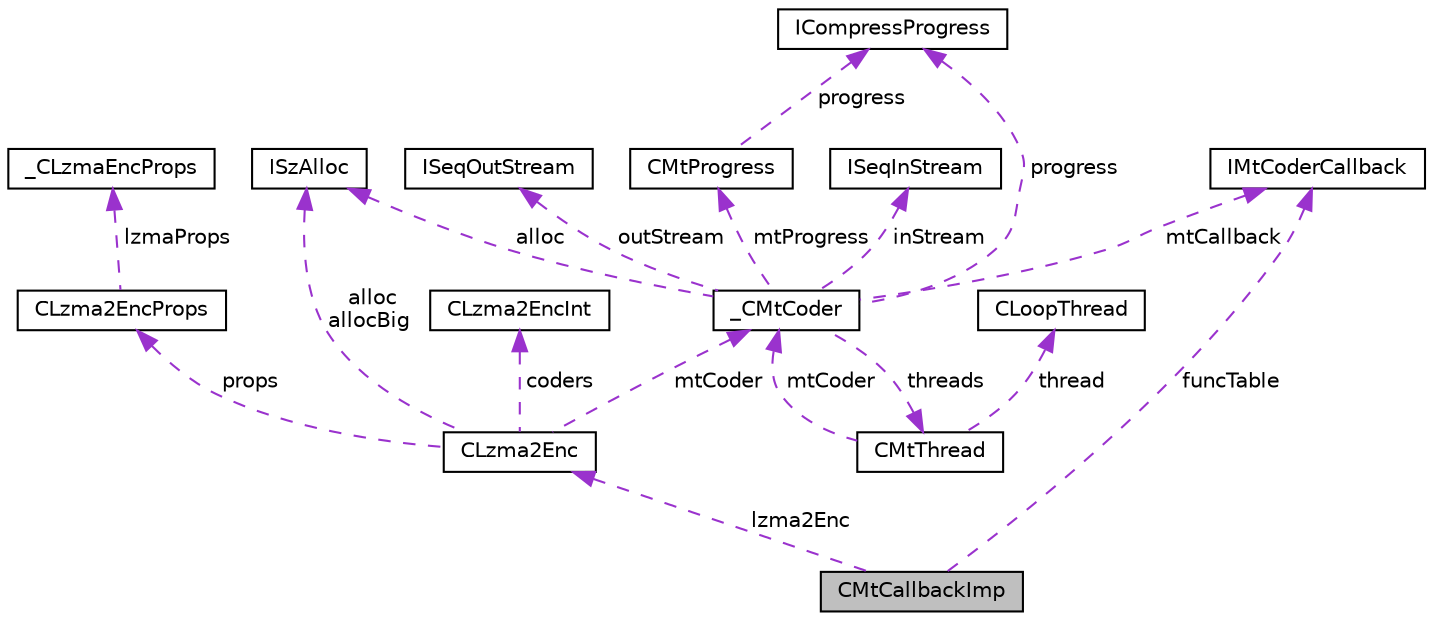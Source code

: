 digraph "CMtCallbackImp"
{
 // LATEX_PDF_SIZE
  edge [fontname="Helvetica",fontsize="10",labelfontname="Helvetica",labelfontsize="10"];
  node [fontname="Helvetica",fontsize="10",shape=record];
  Node1 [label="CMtCallbackImp",height=0.2,width=0.4,color="black", fillcolor="grey75", style="filled", fontcolor="black",tooltip=" "];
  Node2 -> Node1 [dir="back",color="darkorchid3",fontsize="10",style="dashed",label=" lzma2Enc" ,fontname="Helvetica"];
  Node2 [label="CLzma2Enc",height=0.2,width=0.4,color="black", fillcolor="white", style="filled",URL="$struct_c_lzma2_enc.html",tooltip=" "];
  Node3 -> Node2 [dir="back",color="darkorchid3",fontsize="10",style="dashed",label=" alloc\nallocBig" ,fontname="Helvetica"];
  Node3 [label="ISzAlloc",height=0.2,width=0.4,color="black", fillcolor="white", style="filled",URL="$struct_i_sz_alloc.html",tooltip=" "];
  Node4 -> Node2 [dir="back",color="darkorchid3",fontsize="10",style="dashed",label=" props" ,fontname="Helvetica"];
  Node4 [label="CLzma2EncProps",height=0.2,width=0.4,color="black", fillcolor="white", style="filled",URL="$struct_c_lzma2_enc_props.html",tooltip=" "];
  Node5 -> Node4 [dir="back",color="darkorchid3",fontsize="10",style="dashed",label=" lzmaProps" ,fontname="Helvetica"];
  Node5 [label="_CLzmaEncProps",height=0.2,width=0.4,color="black", fillcolor="white", style="filled",URL="$struct___c_lzma_enc_props.html",tooltip=" "];
  Node6 -> Node2 [dir="back",color="darkorchid3",fontsize="10",style="dashed",label=" coders" ,fontname="Helvetica"];
  Node6 [label="CLzma2EncInt",height=0.2,width=0.4,color="black", fillcolor="white", style="filled",URL="$struct_c_lzma2_enc_int.html",tooltip=" "];
  Node7 -> Node2 [dir="back",color="darkorchid3",fontsize="10",style="dashed",label=" mtCoder" ,fontname="Helvetica"];
  Node7 [label="_CMtCoder",height=0.2,width=0.4,color="black", fillcolor="white", style="filled",URL="$struct___c_mt_coder.html",tooltip=" "];
  Node3 -> Node7 [dir="back",color="darkorchid3",fontsize="10",style="dashed",label=" alloc" ,fontname="Helvetica"];
  Node8 -> Node7 [dir="back",color="darkorchid3",fontsize="10",style="dashed",label=" inStream" ,fontname="Helvetica"];
  Node8 [label="ISeqInStream",height=0.2,width=0.4,color="black", fillcolor="white", style="filled",URL="$struct_i_seq_in_stream.html",tooltip=" "];
  Node9 -> Node7 [dir="back",color="darkorchid3",fontsize="10",style="dashed",label=" threads" ,fontname="Helvetica"];
  Node9 [label="CMtThread",height=0.2,width=0.4,color="black", fillcolor="white", style="filled",URL="$struct_c_mt_thread.html",tooltip=" "];
  Node10 -> Node9 [dir="back",color="darkorchid3",fontsize="10",style="dashed",label=" thread" ,fontname="Helvetica"];
  Node10 [label="CLoopThread",height=0.2,width=0.4,color="black", fillcolor="white", style="filled",URL="$struct_c_loop_thread.html",tooltip=" "];
  Node7 -> Node9 [dir="back",color="darkorchid3",fontsize="10",style="dashed",label=" mtCoder" ,fontname="Helvetica"];
  Node11 -> Node7 [dir="back",color="darkorchid3",fontsize="10",style="dashed",label=" progress" ,fontname="Helvetica"];
  Node11 [label="ICompressProgress",height=0.2,width=0.4,color="black", fillcolor="white", style="filled",URL="$struct_i_compress_progress.html",tooltip=" "];
  Node12 -> Node7 [dir="back",color="darkorchid3",fontsize="10",style="dashed",label=" outStream" ,fontname="Helvetica"];
  Node12 [label="ISeqOutStream",height=0.2,width=0.4,color="black", fillcolor="white", style="filled",URL="$struct_i_seq_out_stream.html",tooltip=" "];
  Node13 -> Node7 [dir="back",color="darkorchid3",fontsize="10",style="dashed",label=" mtProgress" ,fontname="Helvetica"];
  Node13 [label="CMtProgress",height=0.2,width=0.4,color="black", fillcolor="white", style="filled",URL="$struct_c_mt_progress.html",tooltip=" "];
  Node11 -> Node13 [dir="back",color="darkorchid3",fontsize="10",style="dashed",label=" progress" ,fontname="Helvetica"];
  Node14 -> Node7 [dir="back",color="darkorchid3",fontsize="10",style="dashed",label=" mtCallback" ,fontname="Helvetica"];
  Node14 [label="IMtCoderCallback",height=0.2,width=0.4,color="black", fillcolor="white", style="filled",URL="$struct_i_mt_coder_callback.html",tooltip=" "];
  Node14 -> Node1 [dir="back",color="darkorchid3",fontsize="10",style="dashed",label=" funcTable" ,fontname="Helvetica"];
}
